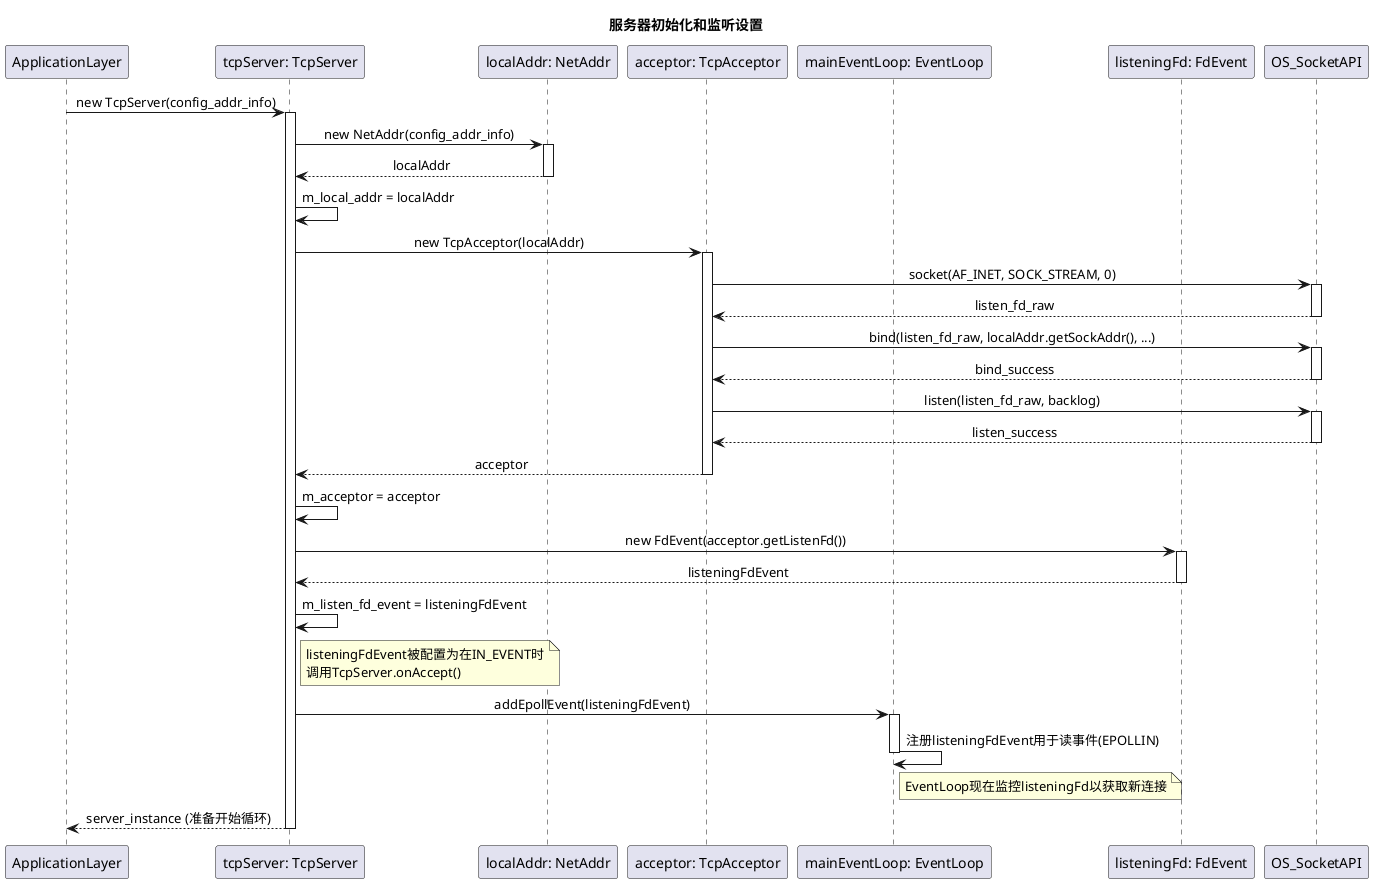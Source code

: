 @startuml
title 服务器初始化和监听设置

participant "ApplicationLayer" as App
participant "tcpServer: TcpServer" as TCPServer
participant "localAddr: NetAddr" as NetAddr
participant "acceptor: TcpAcceptor" as TCPAcceptor
participant "mainEventLoop: EventLoop" as MainEL
participant "listeningFd: FdEvent" as ListeningFDE
participant "OS_SocketAPI" as OS_Socket

skinparam sequenceMessageAlign center

App -> TCPServer : new TcpServer(config_addr_info)
activate TCPServer

TCPServer -> NetAddr : new NetAddr(config_addr_info)
activate NetAddr
NetAddr --> TCPServer : localAddr
deactivate NetAddr
TCPServer -> TCPServer : m_local_addr = localAddr

TCPServer -> TCPAcceptor : new TcpAcceptor(localAddr)
activate TCPAcceptor
    TCPAcceptor -> OS_Socket : socket(AF_INET, SOCK_STREAM, 0)
    activate OS_Socket
    OS_Socket --> TCPAcceptor : listen_fd_raw
    deactivate OS_Socket

    TCPAcceptor -> OS_Socket : bind(listen_fd_raw, localAddr.getSockAddr(), ...)
    activate OS_Socket
    OS_Socket --> TCPAcceptor : bind_success
    deactivate OS_Socket

    TCPAcceptor -> OS_Socket : listen(listen_fd_raw, backlog)
    activate OS_Socket
    OS_Socket --> TCPAcceptor : listen_success
    deactivate OS_Socket
    TCPAcceptor --> TCPServer : acceptor
deactivate TCPAcceptor
TCPServer -> TCPServer : m_acceptor = acceptor

TCPServer -> ListeningFDE : new FdEvent(acceptor.getListenFd())
activate ListeningFDE
ListeningFDE --> TCPServer : listeningFdEvent
deactivate ListeningFDE
TCPServer -> TCPServer : m_listen_fd_event = listeningFdEvent

note right of TCPServer : listeningFdEvent被配置为在IN_EVENT时\n调用TcpServer.onAccept()

TCPServer -> MainEL : addEpollEvent(listeningFdEvent)
activate MainEL
    MainEL -> MainEL : 注册listeningFdEvent用于读事件(EPOLLIN)
    note right of MainEL : EventLoop现在监控listeningFd以获取新连接
deactivate MainEL

TCPServer --> App : server_instance (准备开始循环)
deactivate TCPServer

@enduml